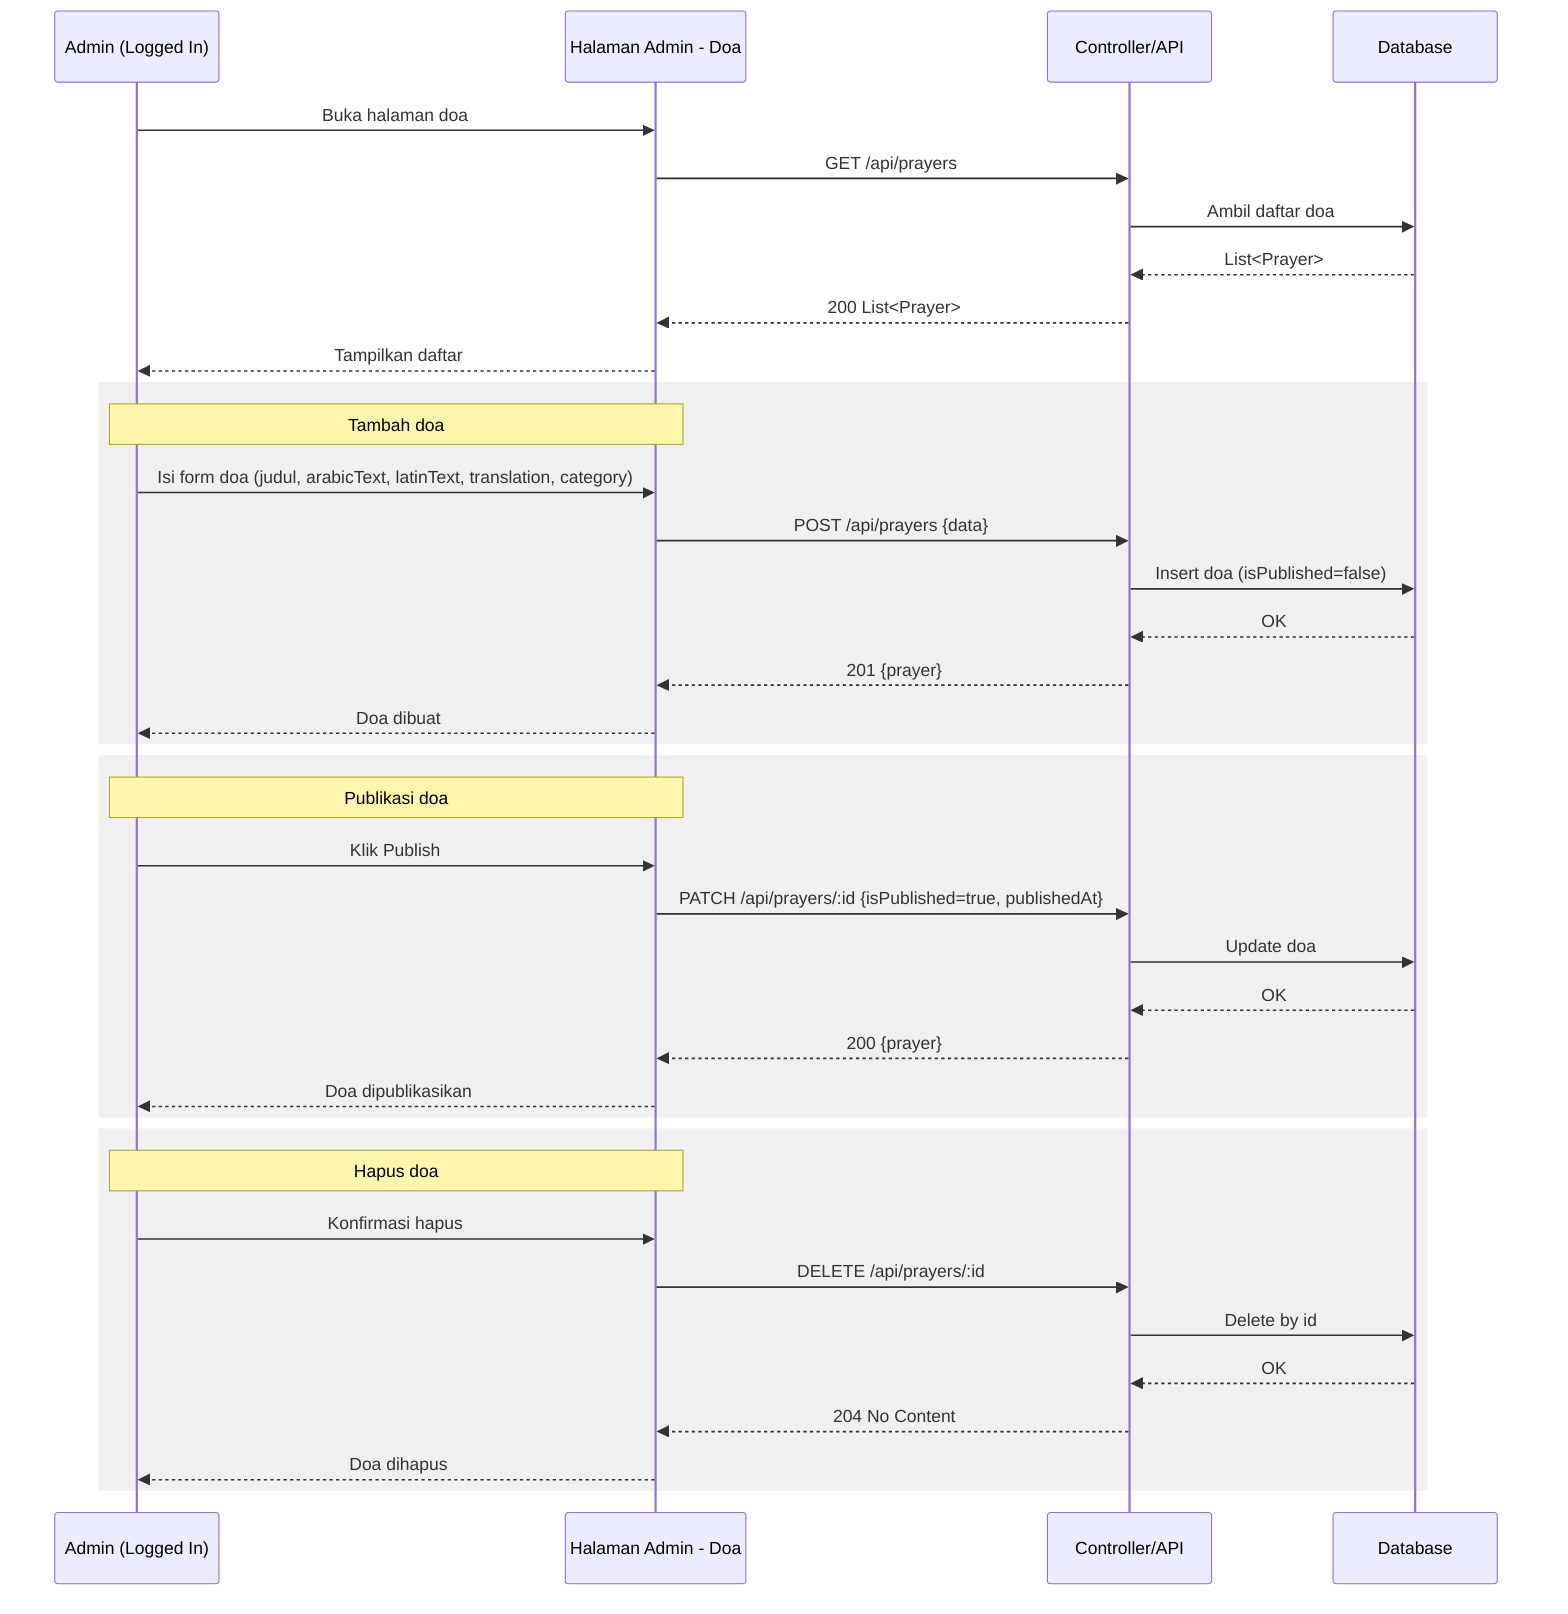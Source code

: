 sequenceDiagram
  participant A as Admin (Logged In)
  participant UI as Halaman Admin - Doa
  participant API as Controller/API
  participant DB as Database

  A->>UI: Buka halaman doa
  UI->>API: GET /api/prayers
  API->>DB: Ambil daftar doa
  DB-->>API: List<Prayer>
  API-->>UI: 200 List<Prayer>
  UI-->>A: Tampilkan daftar

  rect rgb(240,240,240)
    note over A,UI: Tambah doa
    A->>UI: Isi form doa (judul, arabicText, latinText, translation, category)
    UI->>API: POST /api/prayers {data}
    API->>DB: Insert doa (isPublished=false)
    DB-->>API: OK
    API-->>UI: 201 {prayer}
    UI-->>A: Doa dibuat
  end

  rect rgb(240,240,240)
    note over A,UI: Publikasi doa
    A->>UI: Klik Publish
    UI->>API: PATCH /api/prayers/:id {isPublished=true, publishedAt}
    API->>DB: Update doa
    DB-->>API: OK
    API-->>UI: 200 {prayer}
    UI-->>A: Doa dipublikasikan
  end

  rect rgb(240,240,240)
    note over A,UI: Hapus doa
    A->>UI: Konfirmasi hapus
    UI->>API: DELETE /api/prayers/:id
    API->>DB: Delete by id
    DB-->>API: OK
    API-->>UI: 204 No Content
    UI-->>A: Doa dihapus
  end